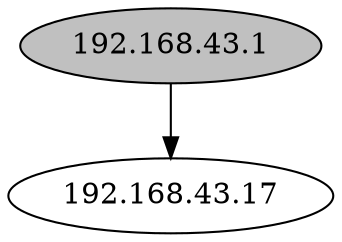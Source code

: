digraph DAG {
S0[label="192.168.43.1",fillcolor=grey,style=filled];
S1[label="192.168.43.17"];
S0 -> S1
}